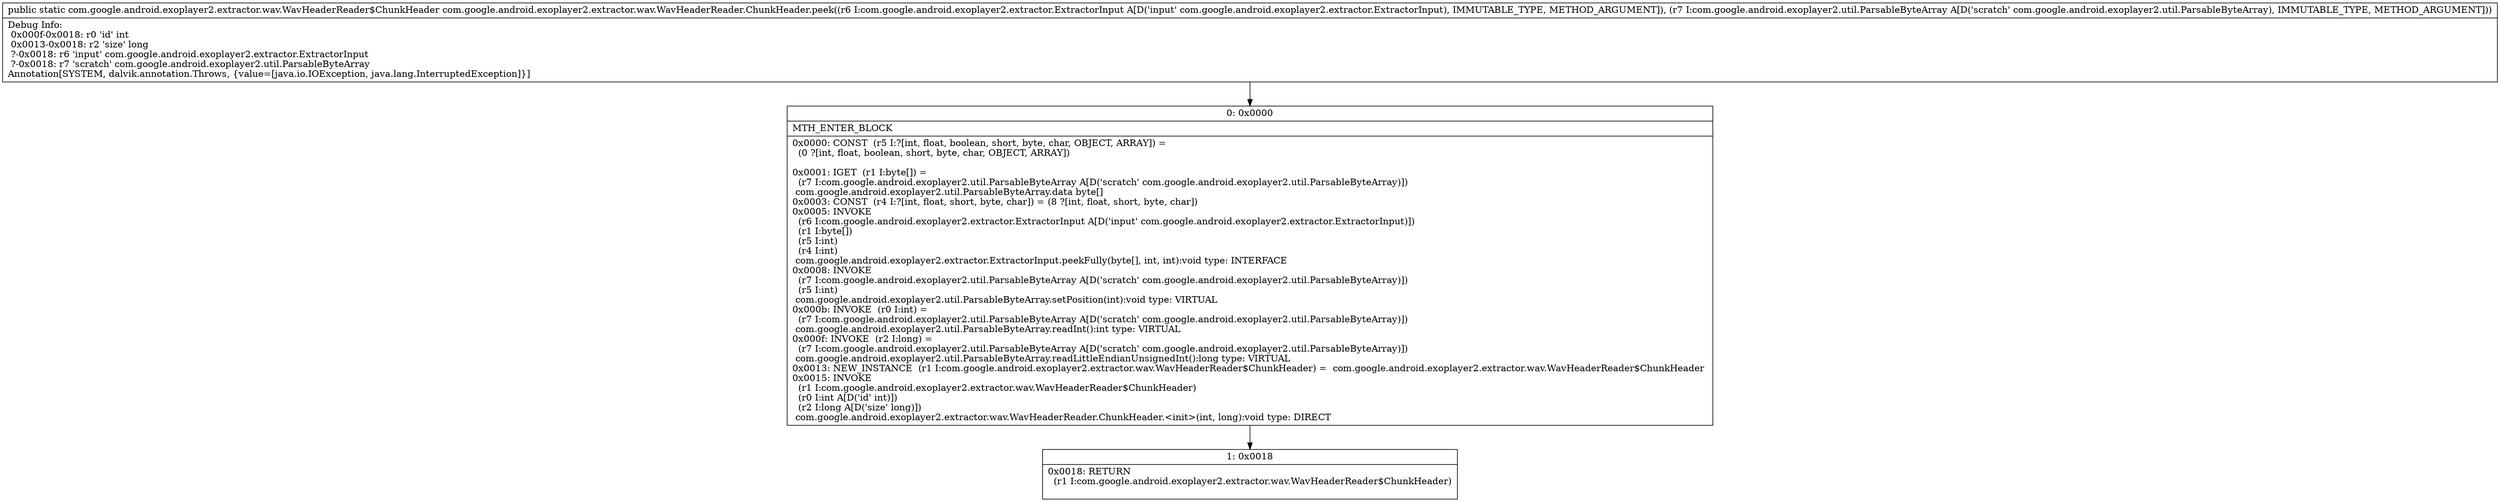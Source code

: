 digraph "CFG forcom.google.android.exoplayer2.extractor.wav.WavHeaderReader.ChunkHeader.peek(Lcom\/google\/android\/exoplayer2\/extractor\/ExtractorInput;Lcom\/google\/android\/exoplayer2\/util\/ParsableByteArray;)Lcom\/google\/android\/exoplayer2\/extractor\/wav\/WavHeaderReader$ChunkHeader;" {
Node_0 [shape=record,label="{0\:\ 0x0000|MTH_ENTER_BLOCK\l|0x0000: CONST  (r5 I:?[int, float, boolean, short, byte, char, OBJECT, ARRAY]) = \l  (0 ?[int, float, boolean, short, byte, char, OBJECT, ARRAY])\l \l0x0001: IGET  (r1 I:byte[]) = \l  (r7 I:com.google.android.exoplayer2.util.ParsableByteArray A[D('scratch' com.google.android.exoplayer2.util.ParsableByteArray)])\l com.google.android.exoplayer2.util.ParsableByteArray.data byte[] \l0x0003: CONST  (r4 I:?[int, float, short, byte, char]) = (8 ?[int, float, short, byte, char]) \l0x0005: INVOKE  \l  (r6 I:com.google.android.exoplayer2.extractor.ExtractorInput A[D('input' com.google.android.exoplayer2.extractor.ExtractorInput)])\l  (r1 I:byte[])\l  (r5 I:int)\l  (r4 I:int)\l com.google.android.exoplayer2.extractor.ExtractorInput.peekFully(byte[], int, int):void type: INTERFACE \l0x0008: INVOKE  \l  (r7 I:com.google.android.exoplayer2.util.ParsableByteArray A[D('scratch' com.google.android.exoplayer2.util.ParsableByteArray)])\l  (r5 I:int)\l com.google.android.exoplayer2.util.ParsableByteArray.setPosition(int):void type: VIRTUAL \l0x000b: INVOKE  (r0 I:int) = \l  (r7 I:com.google.android.exoplayer2.util.ParsableByteArray A[D('scratch' com.google.android.exoplayer2.util.ParsableByteArray)])\l com.google.android.exoplayer2.util.ParsableByteArray.readInt():int type: VIRTUAL \l0x000f: INVOKE  (r2 I:long) = \l  (r7 I:com.google.android.exoplayer2.util.ParsableByteArray A[D('scratch' com.google.android.exoplayer2.util.ParsableByteArray)])\l com.google.android.exoplayer2.util.ParsableByteArray.readLittleEndianUnsignedInt():long type: VIRTUAL \l0x0013: NEW_INSTANCE  (r1 I:com.google.android.exoplayer2.extractor.wav.WavHeaderReader$ChunkHeader) =  com.google.android.exoplayer2.extractor.wav.WavHeaderReader$ChunkHeader \l0x0015: INVOKE  \l  (r1 I:com.google.android.exoplayer2.extractor.wav.WavHeaderReader$ChunkHeader)\l  (r0 I:int A[D('id' int)])\l  (r2 I:long A[D('size' long)])\l com.google.android.exoplayer2.extractor.wav.WavHeaderReader.ChunkHeader.\<init\>(int, long):void type: DIRECT \l}"];
Node_1 [shape=record,label="{1\:\ 0x0018|0x0018: RETURN  \l  (r1 I:com.google.android.exoplayer2.extractor.wav.WavHeaderReader$ChunkHeader)\l \l}"];
MethodNode[shape=record,label="{public static com.google.android.exoplayer2.extractor.wav.WavHeaderReader$ChunkHeader com.google.android.exoplayer2.extractor.wav.WavHeaderReader.ChunkHeader.peek((r6 I:com.google.android.exoplayer2.extractor.ExtractorInput A[D('input' com.google.android.exoplayer2.extractor.ExtractorInput), IMMUTABLE_TYPE, METHOD_ARGUMENT]), (r7 I:com.google.android.exoplayer2.util.ParsableByteArray A[D('scratch' com.google.android.exoplayer2.util.ParsableByteArray), IMMUTABLE_TYPE, METHOD_ARGUMENT]))  | Debug Info:\l  0x000f\-0x0018: r0 'id' int\l  0x0013\-0x0018: r2 'size' long\l  ?\-0x0018: r6 'input' com.google.android.exoplayer2.extractor.ExtractorInput\l  ?\-0x0018: r7 'scratch' com.google.android.exoplayer2.util.ParsableByteArray\lAnnotation[SYSTEM, dalvik.annotation.Throws, \{value=[java.io.IOException, java.lang.InterruptedException]\}]\l}"];
MethodNode -> Node_0;
Node_0 -> Node_1;
}

